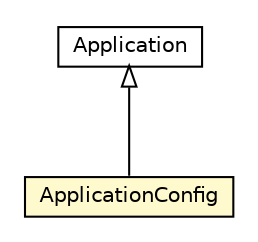 #!/usr/local/bin/dot
#
# Class diagram 
# Generated by UMLGraph version R5_6-24-gf6e263 (http://www.umlgraph.org/)
#

digraph G {
	edge [fontname="Helvetica",fontsize=10,labelfontname="Helvetica",labelfontsize=10];
	node [fontname="Helvetica",fontsize=10,shape=plaintext];
	nodesep=0.25;
	ranksep=0.5;
	// org.unict.ing.pds.dhtdb.datamanager.ApplicationConfig
	c554 [label=<<table title="org.unict.ing.pds.dhtdb.datamanager.ApplicationConfig" border="0" cellborder="1" cellspacing="0" cellpadding="2" port="p" bgcolor="lemonChiffon" href="./ApplicationConfig.html">
		<tr><td><table border="0" cellspacing="0" cellpadding="1">
<tr><td align="center" balign="center"> ApplicationConfig </td></tr>
		</table></td></tr>
		</table>>, URL="./ApplicationConfig.html", fontname="Helvetica", fontcolor="black", fontsize=10.0];
	//org.unict.ing.pds.dhtdb.datamanager.ApplicationConfig extends javax.ws.rs.core.Application
	c601:p -> c554:p [dir=back,arrowtail=empty];
	// javax.ws.rs.core.Application
	c601 [label=<<table title="javax.ws.rs.core.Application" border="0" cellborder="1" cellspacing="0" cellpadding="2" port="p" href="http://java.sun.com/j2se/1.4.2/docs/api/javax/ws/rs/core/Application.html">
		<tr><td><table border="0" cellspacing="0" cellpadding="1">
<tr><td align="center" balign="center"> Application </td></tr>
		</table></td></tr>
		</table>>, URL="http://java.sun.com/j2se/1.4.2/docs/api/javax/ws/rs/core/Application.html", fontname="Helvetica", fontcolor="black", fontsize=10.0];
}


